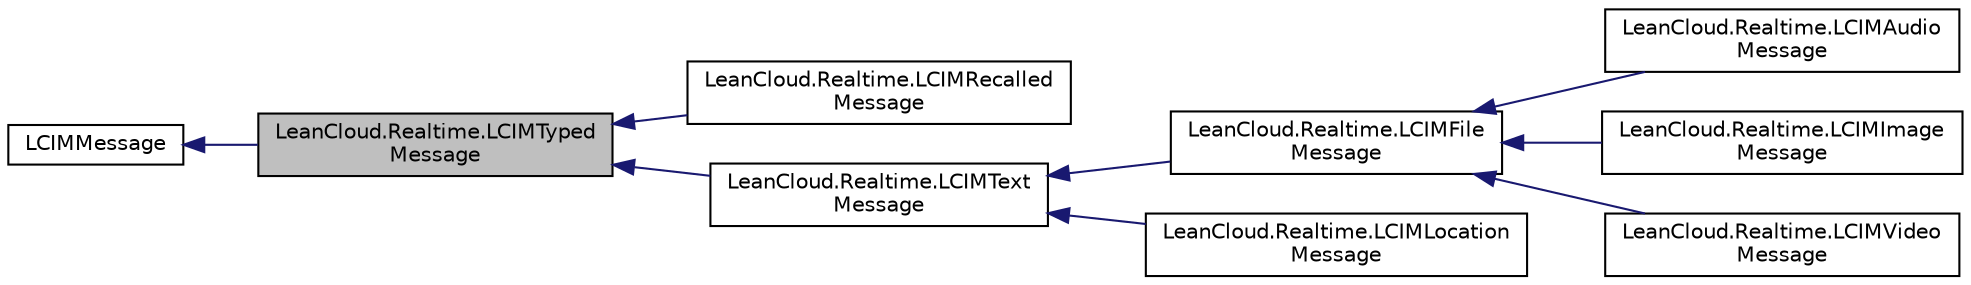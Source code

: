 digraph "LeanCloud.Realtime.LCIMTypedMessage"
{
  edge [fontname="Helvetica",fontsize="10",labelfontname="Helvetica",labelfontsize="10"];
  node [fontname="Helvetica",fontsize="10",shape=record];
  rankdir="LR";
  Node1 [label="LeanCloud.Realtime.LCIMTyped\lMessage",height=0.2,width=0.4,color="black", fillcolor="grey75", style="filled", fontcolor="black"];
  Node2 -> Node1 [dir="back",color="midnightblue",fontsize="10",style="solid",fontname="Helvetica"];
  Node2 [label="LCIMMessage",height=0.2,width=0.4,color="black", fillcolor="white", style="filled",URL="$classLeanCloud_1_1Realtime_1_1LCIMMessage.html",tooltip="消息基类 "];
  Node1 -> Node3 [dir="back",color="midnightblue",fontsize="10",style="solid",fontname="Helvetica"];
  Node3 [label="LeanCloud.Realtime.LCIMRecalled\lMessage",height=0.2,width=0.4,color="black", fillcolor="white", style="filled",URL="$classLeanCloud_1_1Realtime_1_1LCIMRecalledMessage.html",tooltip="撤回消息 "];
  Node1 -> Node4 [dir="back",color="midnightblue",fontsize="10",style="solid",fontname="Helvetica"];
  Node4 [label="LeanCloud.Realtime.LCIMText\lMessage",height=0.2,width=0.4,color="black", fillcolor="white", style="filled",URL="$classLeanCloud_1_1Realtime_1_1LCIMTextMessage.html",tooltip="文本消息 "];
  Node4 -> Node5 [dir="back",color="midnightblue",fontsize="10",style="solid",fontname="Helvetica"];
  Node5 [label="LeanCloud.Realtime.LCIMFile\lMessage",height=0.2,width=0.4,color="black", fillcolor="white", style="filled",URL="$classLeanCloud_1_1Realtime_1_1LCIMFileMessage.html",tooltip="文件消息 "];
  Node5 -> Node6 [dir="back",color="midnightblue",fontsize="10",style="solid",fontname="Helvetica"];
  Node6 [label="LeanCloud.Realtime.LCIMAudio\lMessage",height=0.2,width=0.4,color="black", fillcolor="white", style="filled",URL="$classLeanCloud_1_1Realtime_1_1LCIMAudioMessage.html",tooltip="音频消息 "];
  Node5 -> Node7 [dir="back",color="midnightblue",fontsize="10",style="solid",fontname="Helvetica"];
  Node7 [label="LeanCloud.Realtime.LCIMImage\lMessage",height=0.2,width=0.4,color="black", fillcolor="white", style="filled",URL="$classLeanCloud_1_1Realtime_1_1LCIMImageMessage.html",tooltip="图像消息 "];
  Node5 -> Node8 [dir="back",color="midnightblue",fontsize="10",style="solid",fontname="Helvetica"];
  Node8 [label="LeanCloud.Realtime.LCIMVideo\lMessage",height=0.2,width=0.4,color="black", fillcolor="white", style="filled",URL="$classLeanCloud_1_1Realtime_1_1LCIMVideoMessage.html",tooltip="视频消息 "];
  Node4 -> Node9 [dir="back",color="midnightblue",fontsize="10",style="solid",fontname="Helvetica"];
  Node9 [label="LeanCloud.Realtime.LCIMLocation\lMessage",height=0.2,width=0.4,color="black", fillcolor="white", style="filled",URL="$classLeanCloud_1_1Realtime_1_1LCIMLocationMessage.html",tooltip="位置消息 "];
}

